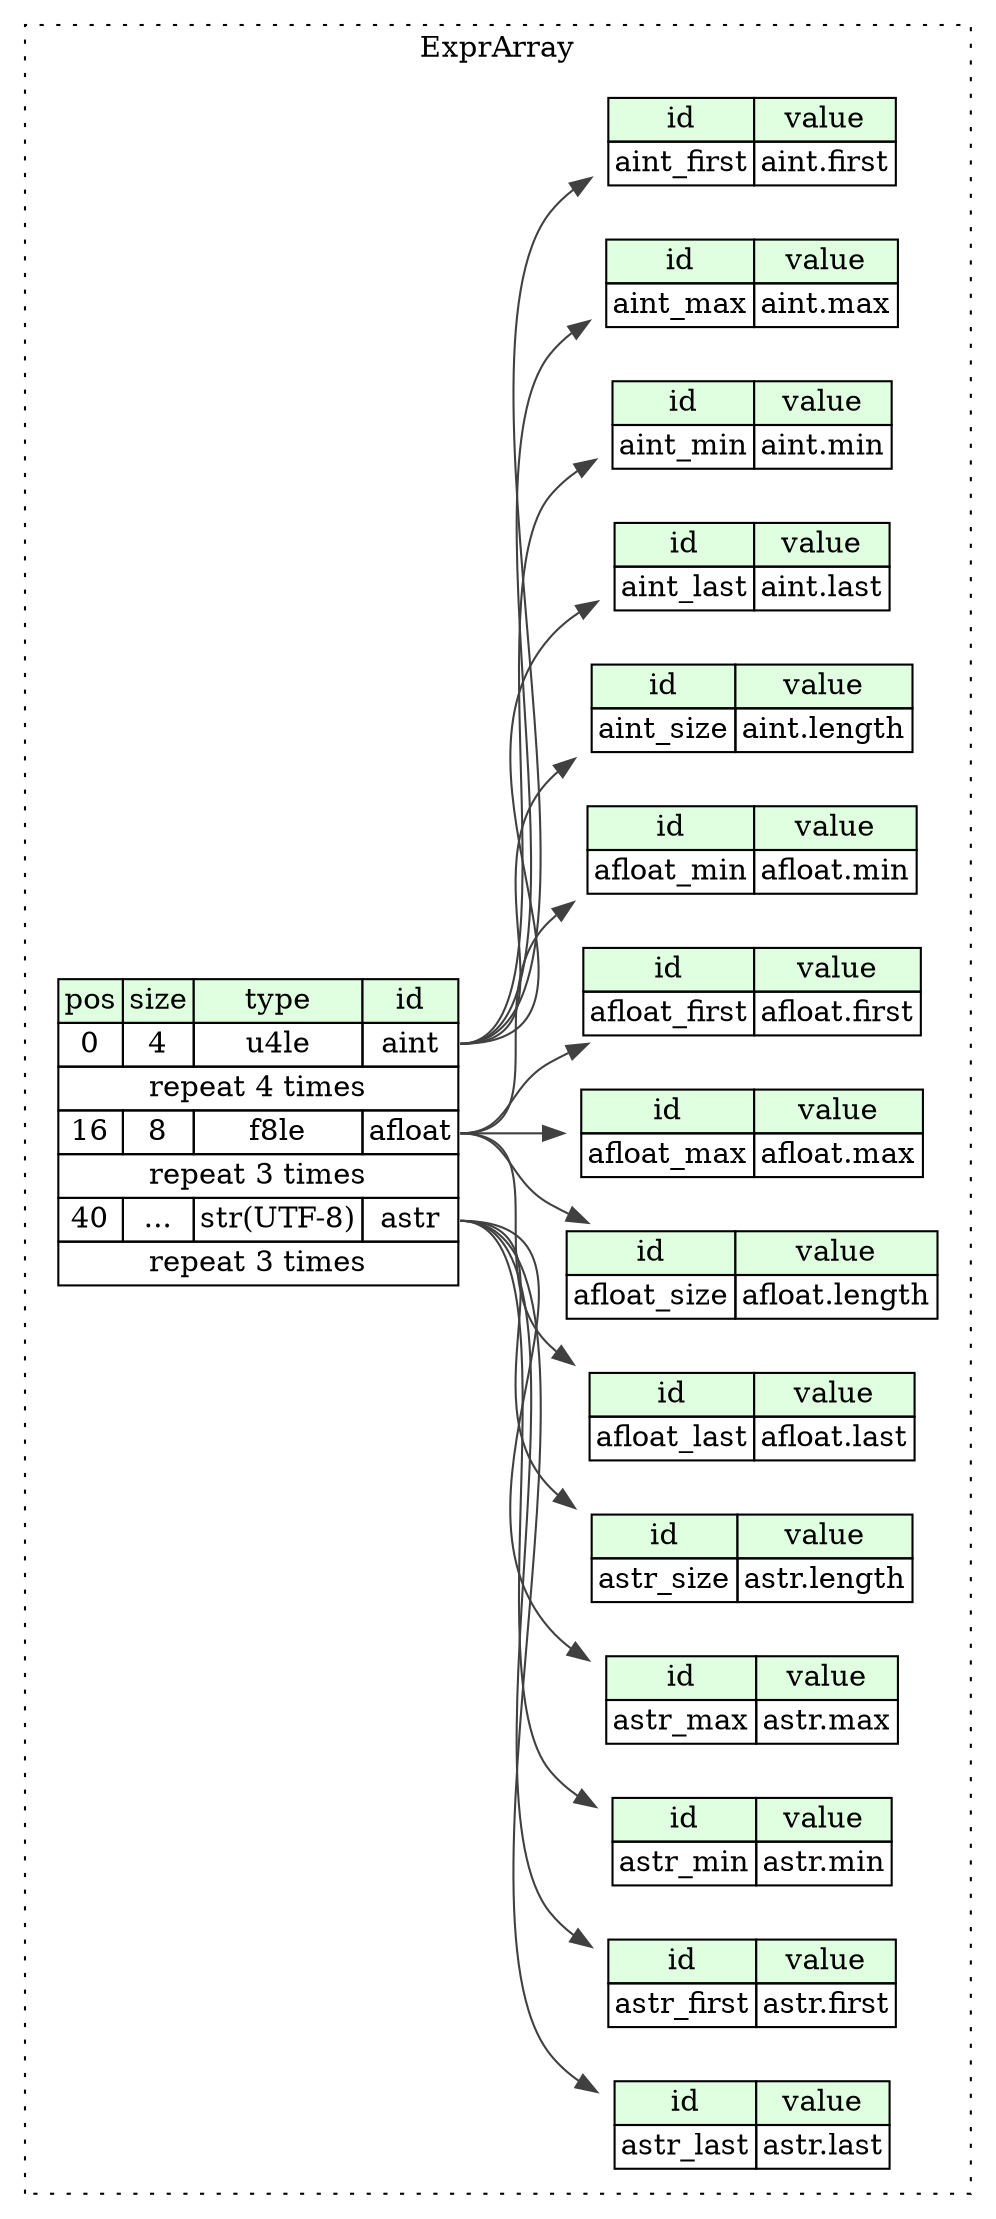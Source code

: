 digraph {
	rankdir=LR;
	node [shape=plaintext];
	subgraph cluster__expr_array {
		label="ExprArray";
		graph[style=dotted];

		expr_array__seq [label=<<TABLE BORDER="0" CELLBORDER="1" CELLSPACING="0">
			<TR><TD BGCOLOR="#E0FFE0">pos</TD><TD BGCOLOR="#E0FFE0">size</TD><TD BGCOLOR="#E0FFE0">type</TD><TD BGCOLOR="#E0FFE0">id</TD></TR>
			<TR><TD PORT="aint_pos">0</TD><TD PORT="aint_size">4</TD><TD>u4le</TD><TD PORT="aint_type">aint</TD></TR>
			<TR><TD COLSPAN="4" PORT="aint__repeat">repeat 4 times</TD></TR>
			<TR><TD PORT="afloat_pos">16</TD><TD PORT="afloat_size">8</TD><TD>f8le</TD><TD PORT="afloat_type">afloat</TD></TR>
			<TR><TD COLSPAN="4" PORT="afloat__repeat">repeat 3 times</TD></TR>
			<TR><TD PORT="astr_pos">40</TD><TD PORT="astr_size">...</TD><TD>str(UTF-8)</TD><TD PORT="astr_type">astr</TD></TR>
			<TR><TD COLSPAN="4" PORT="astr__repeat">repeat 3 times</TD></TR>
		</TABLE>>];
		expr_array__inst__afloat_min [label=<<TABLE BORDER="0" CELLBORDER="1" CELLSPACING="0">
			<TR><TD BGCOLOR="#E0FFE0">id</TD><TD BGCOLOR="#E0FFE0">value</TD></TR>
			<TR><TD>afloat_min</TD><TD>afloat.min</TD></TR>
		</TABLE>>];
		expr_array__inst__astr_first [label=<<TABLE BORDER="0" CELLBORDER="1" CELLSPACING="0">
			<TR><TD BGCOLOR="#E0FFE0">id</TD><TD BGCOLOR="#E0FFE0">value</TD></TR>
			<TR><TD>astr_first</TD><TD>astr.first</TD></TR>
		</TABLE>>];
		expr_array__inst__astr_max [label=<<TABLE BORDER="0" CELLBORDER="1" CELLSPACING="0">
			<TR><TD BGCOLOR="#E0FFE0">id</TD><TD BGCOLOR="#E0FFE0">value</TD></TR>
			<TR><TD>astr_max</TD><TD>astr.max</TD></TR>
		</TABLE>>];
		expr_array__inst__afloat_last [label=<<TABLE BORDER="0" CELLBORDER="1" CELLSPACING="0">
			<TR><TD BGCOLOR="#E0FFE0">id</TD><TD BGCOLOR="#E0FFE0">value</TD></TR>
			<TR><TD>afloat_last</TD><TD>afloat.last</TD></TR>
		</TABLE>>];
		expr_array__inst__afloat_size [label=<<TABLE BORDER="0" CELLBORDER="1" CELLSPACING="0">
			<TR><TD BGCOLOR="#E0FFE0">id</TD><TD BGCOLOR="#E0FFE0">value</TD></TR>
			<TR><TD>afloat_size</TD><TD>afloat.length</TD></TR>
		</TABLE>>];
		expr_array__inst__astr_size [label=<<TABLE BORDER="0" CELLBORDER="1" CELLSPACING="0">
			<TR><TD BGCOLOR="#E0FFE0">id</TD><TD BGCOLOR="#E0FFE0">value</TD></TR>
			<TR><TD>astr_size</TD><TD>astr.length</TD></TR>
		</TABLE>>];
		expr_array__inst__afloat_first [label=<<TABLE BORDER="0" CELLBORDER="1" CELLSPACING="0">
			<TR><TD BGCOLOR="#E0FFE0">id</TD><TD BGCOLOR="#E0FFE0">value</TD></TR>
			<TR><TD>afloat_first</TD><TD>afloat.first</TD></TR>
		</TABLE>>];
		expr_array__inst__astr_min [label=<<TABLE BORDER="0" CELLBORDER="1" CELLSPACING="0">
			<TR><TD BGCOLOR="#E0FFE0">id</TD><TD BGCOLOR="#E0FFE0">value</TD></TR>
			<TR><TD>astr_min</TD><TD>astr.min</TD></TR>
		</TABLE>>];
		expr_array__inst__aint_size [label=<<TABLE BORDER="0" CELLBORDER="1" CELLSPACING="0">
			<TR><TD BGCOLOR="#E0FFE0">id</TD><TD BGCOLOR="#E0FFE0">value</TD></TR>
			<TR><TD>aint_size</TD><TD>aint.length</TD></TR>
		</TABLE>>];
		expr_array__inst__aint_last [label=<<TABLE BORDER="0" CELLBORDER="1" CELLSPACING="0">
			<TR><TD BGCOLOR="#E0FFE0">id</TD><TD BGCOLOR="#E0FFE0">value</TD></TR>
			<TR><TD>aint_last</TD><TD>aint.last</TD></TR>
		</TABLE>>];
		expr_array__inst__astr_last [label=<<TABLE BORDER="0" CELLBORDER="1" CELLSPACING="0">
			<TR><TD BGCOLOR="#E0FFE0">id</TD><TD BGCOLOR="#E0FFE0">value</TD></TR>
			<TR><TD>astr_last</TD><TD>astr.last</TD></TR>
		</TABLE>>];
		expr_array__inst__aint_min [label=<<TABLE BORDER="0" CELLBORDER="1" CELLSPACING="0">
			<TR><TD BGCOLOR="#E0FFE0">id</TD><TD BGCOLOR="#E0FFE0">value</TD></TR>
			<TR><TD>aint_min</TD><TD>aint.min</TD></TR>
		</TABLE>>];
		expr_array__inst__afloat_max [label=<<TABLE BORDER="0" CELLBORDER="1" CELLSPACING="0">
			<TR><TD BGCOLOR="#E0FFE0">id</TD><TD BGCOLOR="#E0FFE0">value</TD></TR>
			<TR><TD>afloat_max</TD><TD>afloat.max</TD></TR>
		</TABLE>>];
		expr_array__inst__aint_max [label=<<TABLE BORDER="0" CELLBORDER="1" CELLSPACING="0">
			<TR><TD BGCOLOR="#E0FFE0">id</TD><TD BGCOLOR="#E0FFE0">value</TD></TR>
			<TR><TD>aint_max</TD><TD>aint.max</TD></TR>
		</TABLE>>];
		expr_array__inst__aint_first [label=<<TABLE BORDER="0" CELLBORDER="1" CELLSPACING="0">
			<TR><TD BGCOLOR="#E0FFE0">id</TD><TD BGCOLOR="#E0FFE0">value</TD></TR>
			<TR><TD>aint_first</TD><TD>aint.first</TD></TR>
		</TABLE>>];
	}
	expr_array__seq:afloat_type -> expr_array__inst__afloat_min [color="#404040"];
	expr_array__seq:astr_type -> expr_array__inst__astr_first [color="#404040"];
	expr_array__seq:astr_type -> expr_array__inst__astr_max [color="#404040"];
	expr_array__seq:afloat_type -> expr_array__inst__afloat_last [color="#404040"];
	expr_array__seq:afloat_type -> expr_array__inst__afloat_size [color="#404040"];
	expr_array__seq:astr_type -> expr_array__inst__astr_size [color="#404040"];
	expr_array__seq:afloat_type -> expr_array__inst__afloat_first [color="#404040"];
	expr_array__seq:astr_type -> expr_array__inst__astr_min [color="#404040"];
	expr_array__seq:aint_type -> expr_array__inst__aint_size [color="#404040"];
	expr_array__seq:aint_type -> expr_array__inst__aint_last [color="#404040"];
	expr_array__seq:astr_type -> expr_array__inst__astr_last [color="#404040"];
	expr_array__seq:aint_type -> expr_array__inst__aint_min [color="#404040"];
	expr_array__seq:afloat_type -> expr_array__inst__afloat_max [color="#404040"];
	expr_array__seq:aint_type -> expr_array__inst__aint_max [color="#404040"];
	expr_array__seq:aint_type -> expr_array__inst__aint_first [color="#404040"];
}
